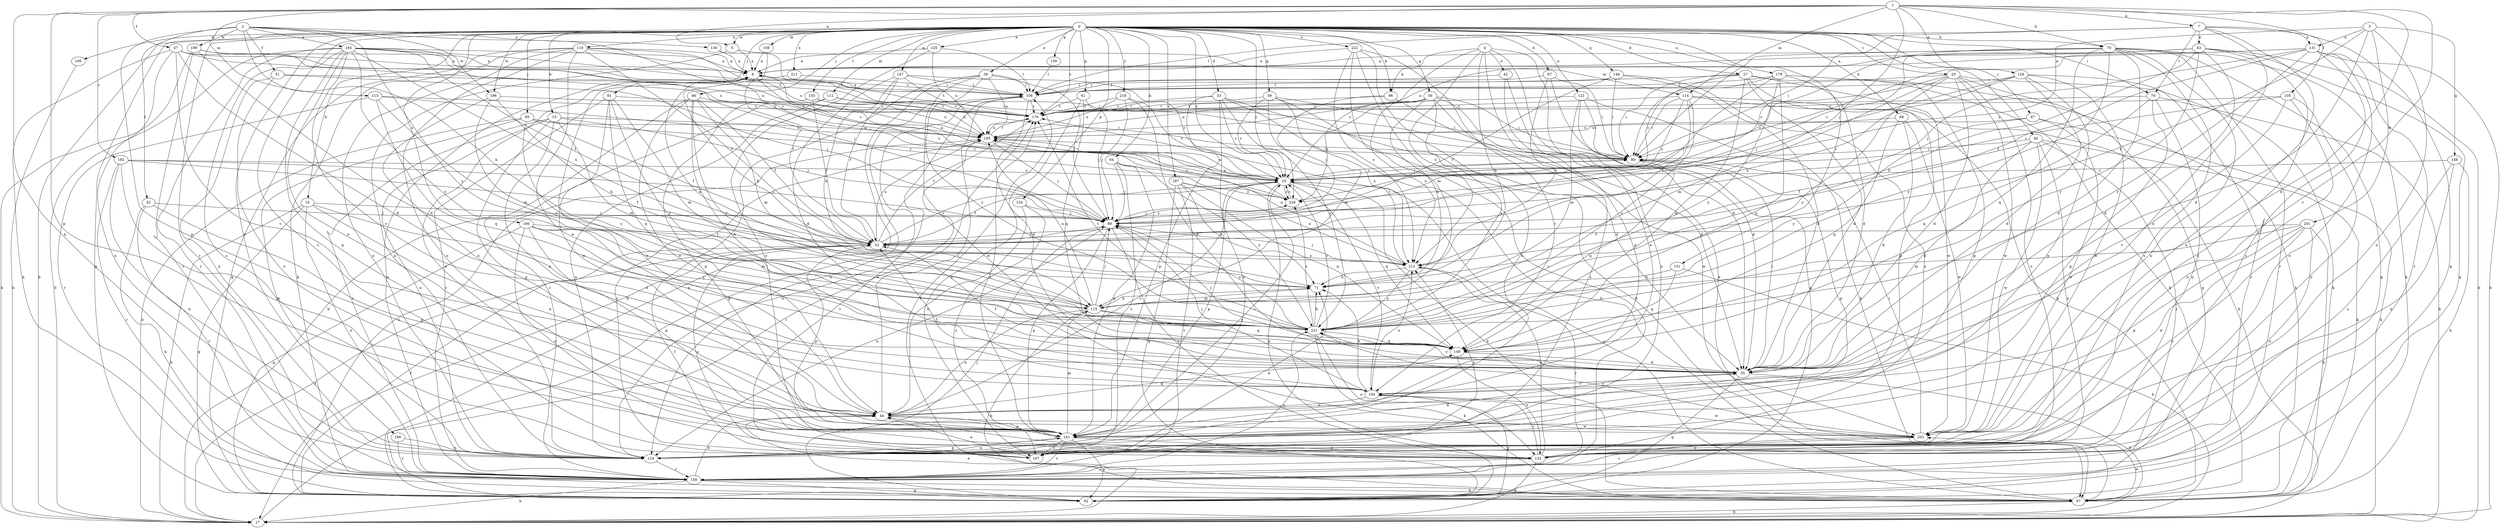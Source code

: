 strict digraph  {
0;
1;
2;
3;
4;
5;
7;
8;
10;
15;
17;
20;
25;
27;
33;
35;
39;
40;
42;
43;
44;
47;
51;
52;
53;
56;
59;
61;
62;
64;
67;
68;
70;
71;
79;
80;
81;
85;
86;
87;
89;
96;
97;
103;
105;
106;
108;
112;
113;
114;
115;
116;
120;
121;
124;
129;
130;
131;
132;
134;
139;
141;
146;
147;
148;
149;
151;
158;
167;
176;
178;
180;
184;
185;
186;
187;
192;
194;
195;
196;
199;
201;
203;
211;
212;
218;
221;
222;
229;
0 -> 5  [label=a];
0 -> 10  [label=b];
0 -> 15  [label=b];
0 -> 17  [label=b];
0 -> 20  [label=c];
0 -> 25  [label=c];
0 -> 27  [label=d];
0 -> 33  [label=d];
0 -> 39  [label=e];
0 -> 40  [label=e];
0 -> 56  [label=g];
0 -> 59  [label=g];
0 -> 61  [label=g];
0 -> 62  [label=g];
0 -> 64  [label=h];
0 -> 67  [label=h];
0 -> 68  [label=h];
0 -> 70  [label=h];
0 -> 79  [label=i];
0 -> 81  [label=j];
0 -> 85  [label=j];
0 -> 86  [label=j];
0 -> 87  [label=j];
0 -> 96  [label=k];
0 -> 103  [label=l];
0 -> 108  [label=m];
0 -> 112  [label=m];
0 -> 116  [label=n];
0 -> 120  [label=n];
0 -> 121  [label=n];
0 -> 134  [label=p];
0 -> 139  [label=p];
0 -> 146  [label=q];
0 -> 147  [label=q];
0 -> 151  [label=r];
0 -> 158  [label=r];
0 -> 167  [label=s];
0 -> 176  [label=t];
0 -> 178  [label=u];
0 -> 180  [label=u];
0 -> 186  [label=v];
0 -> 187  [label=v];
0 -> 195  [label=w];
0 -> 196  [label=w];
0 -> 211  [label=x];
0 -> 218  [label=y];
0 -> 222  [label=z];
0 -> 229  [label=z];
1 -> 5  [label=a];
1 -> 7  [label=a];
1 -> 35  [label=d];
1 -> 47  [label=f];
1 -> 70  [label=h];
1 -> 89  [label=j];
1 -> 105  [label=l];
1 -> 113  [label=m];
1 -> 114  [label=m];
1 -> 124  [label=n];
1 -> 129  [label=o];
1 -> 141  [label=p];
1 -> 192  [label=v];
1 -> 194  [label=v];
2 -> 25  [label=c];
2 -> 51  [label=f];
2 -> 52  [label=f];
2 -> 71  [label=h];
2 -> 130  [label=o];
2 -> 141  [label=p];
2 -> 184  [label=u];
2 -> 196  [label=w];
2 -> 199  [label=w];
2 -> 221  [label=y];
3 -> 35  [label=d];
3 -> 124  [label=n];
3 -> 131  [label=o];
3 -> 148  [label=q];
3 -> 201  [label=w];
3 -> 212  [label=x];
3 -> 229  [label=z];
4 -> 25  [label=c];
4 -> 35  [label=d];
4 -> 42  [label=e];
4 -> 71  [label=h];
4 -> 96  [label=k];
4 -> 97  [label=k];
4 -> 141  [label=p];
4 -> 212  [label=x];
5 -> 8  [label=a];
5 -> 114  [label=m];
5 -> 124  [label=n];
7 -> 43  [label=e];
7 -> 44  [label=e];
7 -> 62  [label=g];
7 -> 79  [label=i];
7 -> 80  [label=i];
7 -> 106  [label=l];
7 -> 124  [label=n];
7 -> 131  [label=o];
8 -> 106  [label=l];
8 -> 203  [label=w];
8 -> 229  [label=z];
10 -> 17  [label=b];
10 -> 35  [label=d];
10 -> 44  [label=e];
10 -> 62  [label=g];
10 -> 89  [label=j];
10 -> 124  [label=n];
15 -> 44  [label=e];
15 -> 89  [label=j];
15 -> 115  [label=m];
15 -> 124  [label=n];
15 -> 141  [label=p];
15 -> 158  [label=r];
15 -> 185  [label=u];
17 -> 53  [label=f];
17 -> 176  [label=t];
20 -> 25  [label=c];
20 -> 35  [label=d];
20 -> 62  [label=g];
20 -> 97  [label=k];
20 -> 106  [label=l];
20 -> 115  [label=m];
20 -> 132  [label=o];
20 -> 203  [label=w];
20 -> 221  [label=y];
25 -> 8  [label=a];
25 -> 53  [label=f];
25 -> 62  [label=g];
25 -> 80  [label=i];
25 -> 97  [label=k];
25 -> 141  [label=p];
25 -> 149  [label=q];
25 -> 185  [label=u];
25 -> 194  [label=v];
25 -> 229  [label=z];
27 -> 25  [label=c];
27 -> 35  [label=d];
27 -> 80  [label=i];
27 -> 97  [label=k];
27 -> 106  [label=l];
27 -> 141  [label=p];
27 -> 149  [label=q];
27 -> 203  [label=w];
33 -> 25  [label=c];
33 -> 35  [label=d];
33 -> 97  [label=k];
33 -> 124  [label=n];
33 -> 141  [label=p];
33 -> 176  [label=t];
33 -> 221  [label=y];
35 -> 17  [label=b];
35 -> 53  [label=f];
35 -> 62  [label=g];
35 -> 80  [label=i];
35 -> 194  [label=v];
35 -> 221  [label=y];
39 -> 17  [label=b];
39 -> 62  [label=g];
39 -> 89  [label=j];
39 -> 106  [label=l];
39 -> 185  [label=u];
39 -> 203  [label=w];
39 -> 221  [label=y];
40 -> 35  [label=d];
40 -> 53  [label=f];
40 -> 80  [label=i];
40 -> 97  [label=k];
40 -> 132  [label=o];
40 -> 158  [label=r];
40 -> 203  [label=w];
42 -> 44  [label=e];
42 -> 106  [label=l];
42 -> 124  [label=n];
43 -> 8  [label=a];
43 -> 17  [label=b];
43 -> 25  [label=c];
43 -> 35  [label=d];
43 -> 62  [label=g];
43 -> 71  [label=h];
43 -> 167  [label=s];
43 -> 185  [label=u];
43 -> 221  [label=y];
44 -> 25  [label=c];
44 -> 106  [label=l];
44 -> 141  [label=p];
44 -> 149  [label=q];
44 -> 203  [label=w];
47 -> 8  [label=a];
47 -> 35  [label=d];
47 -> 97  [label=k];
47 -> 124  [label=n];
47 -> 176  [label=t];
47 -> 185  [label=u];
47 -> 194  [label=v];
51 -> 89  [label=j];
51 -> 106  [label=l];
51 -> 124  [label=n];
51 -> 132  [label=o];
52 -> 89  [label=j];
52 -> 97  [label=k];
52 -> 141  [label=p];
52 -> 158  [label=r];
53 -> 25  [label=c];
53 -> 141  [label=p];
53 -> 167  [label=s];
53 -> 176  [label=t];
53 -> 185  [label=u];
53 -> 212  [label=x];
56 -> 71  [label=h];
56 -> 80  [label=i];
56 -> 167  [label=s];
56 -> 176  [label=t];
56 -> 185  [label=u];
56 -> 203  [label=w];
56 -> 212  [label=x];
56 -> 221  [label=y];
56 -> 229  [label=z];
59 -> 25  [label=c];
59 -> 80  [label=i];
59 -> 97  [label=k];
59 -> 115  [label=m];
59 -> 176  [label=t];
59 -> 212  [label=x];
61 -> 89  [label=j];
61 -> 149  [label=q];
61 -> 167  [label=s];
61 -> 176  [label=t];
62 -> 53  [label=f];
62 -> 89  [label=j];
62 -> 185  [label=u];
64 -> 25  [label=c];
64 -> 89  [label=j];
64 -> 141  [label=p];
64 -> 167  [label=s];
64 -> 221  [label=y];
67 -> 62  [label=g];
67 -> 80  [label=i];
67 -> 106  [label=l];
67 -> 212  [label=x];
68 -> 35  [label=d];
68 -> 149  [label=q];
68 -> 185  [label=u];
68 -> 203  [label=w];
70 -> 8  [label=a];
70 -> 25  [label=c];
70 -> 35  [label=d];
70 -> 62  [label=g];
70 -> 80  [label=i];
70 -> 97  [label=k];
70 -> 124  [label=n];
70 -> 149  [label=q];
70 -> 158  [label=r];
70 -> 167  [label=s];
70 -> 221  [label=y];
71 -> 115  [label=m];
79 -> 17  [label=b];
79 -> 132  [label=o];
79 -> 141  [label=p];
79 -> 149  [label=q];
79 -> 176  [label=t];
80 -> 25  [label=c];
80 -> 141  [label=p];
80 -> 149  [label=q];
81 -> 44  [label=e];
81 -> 115  [label=m];
81 -> 149  [label=q];
81 -> 158  [label=r];
81 -> 176  [label=t];
81 -> 221  [label=y];
85 -> 17  [label=b];
85 -> 25  [label=c];
85 -> 53  [label=f];
85 -> 158  [label=r];
85 -> 185  [label=u];
85 -> 221  [label=y];
86 -> 35  [label=d];
86 -> 44  [label=e];
86 -> 53  [label=f];
86 -> 115  [label=m];
86 -> 158  [label=r];
86 -> 176  [label=t];
86 -> 221  [label=y];
87 -> 17  [label=b];
87 -> 185  [label=u];
87 -> 203  [label=w];
87 -> 221  [label=y];
89 -> 53  [label=f];
89 -> 124  [label=n];
89 -> 132  [label=o];
89 -> 141  [label=p];
89 -> 221  [label=y];
89 -> 229  [label=z];
96 -> 35  [label=d];
96 -> 89  [label=j];
96 -> 176  [label=t];
97 -> 17  [label=b];
97 -> 25  [label=c];
97 -> 44  [label=e];
97 -> 106  [label=l];
97 -> 203  [label=w];
103 -> 53  [label=f];
103 -> 80  [label=i];
103 -> 141  [label=p];
103 -> 176  [label=t];
103 -> 185  [label=u];
105 -> 25  [label=c];
105 -> 124  [label=n];
105 -> 132  [label=o];
105 -> 176  [label=t];
105 -> 194  [label=v];
106 -> 8  [label=a];
106 -> 35  [label=d];
106 -> 62  [label=g];
106 -> 124  [label=n];
106 -> 167  [label=s];
106 -> 176  [label=t];
108 -> 8  [label=a];
108 -> 53  [label=f];
112 -> 17  [label=b];
112 -> 124  [label=n];
112 -> 176  [label=t];
112 -> 185  [label=u];
113 -> 115  [label=m];
113 -> 149  [label=q];
113 -> 158  [label=r];
113 -> 176  [label=t];
113 -> 229  [label=z];
114 -> 17  [label=b];
114 -> 53  [label=f];
114 -> 80  [label=i];
114 -> 97  [label=k];
114 -> 176  [label=t];
114 -> 221  [label=y];
114 -> 229  [label=z];
115 -> 8  [label=a];
115 -> 17  [label=b];
115 -> 44  [label=e];
115 -> 71  [label=h];
115 -> 89  [label=j];
115 -> 149  [label=q];
115 -> 185  [label=u];
115 -> 221  [label=y];
116 -> 8  [label=a];
116 -> 25  [label=c];
116 -> 44  [label=e];
116 -> 53  [label=f];
116 -> 62  [label=g];
116 -> 97  [label=k];
116 -> 124  [label=n];
116 -> 132  [label=o];
116 -> 185  [label=u];
120 -> 8  [label=a];
120 -> 106  [label=l];
120 -> 132  [label=o];
120 -> 185  [label=u];
121 -> 35  [label=d];
121 -> 80  [label=i];
121 -> 97  [label=k];
121 -> 115  [label=m];
121 -> 176  [label=t];
124 -> 8  [label=a];
124 -> 141  [label=p];
124 -> 158  [label=r];
129 -> 35  [label=d];
129 -> 89  [label=j];
129 -> 106  [label=l];
129 -> 141  [label=p];
129 -> 158  [label=r];
129 -> 203  [label=w];
129 -> 212  [label=x];
130 -> 8  [label=a];
130 -> 80  [label=i];
131 -> 8  [label=a];
131 -> 17  [label=b];
131 -> 53  [label=f];
131 -> 80  [label=i];
131 -> 89  [label=j];
131 -> 132  [label=o];
131 -> 158  [label=r];
131 -> 167  [label=s];
131 -> 221  [label=y];
132 -> 17  [label=b];
132 -> 44  [label=e];
132 -> 158  [label=r];
132 -> 194  [label=v];
132 -> 212  [label=x];
134 -> 44  [label=e];
134 -> 89  [label=j];
134 -> 167  [label=s];
139 -> 106  [label=l];
141 -> 25  [label=c];
141 -> 35  [label=d];
141 -> 62  [label=g];
141 -> 115  [label=m];
141 -> 124  [label=n];
141 -> 132  [label=o];
141 -> 158  [label=r];
141 -> 167  [label=s];
141 -> 176  [label=t];
146 -> 35  [label=d];
146 -> 53  [label=f];
146 -> 80  [label=i];
146 -> 106  [label=l];
146 -> 132  [label=o];
147 -> 25  [label=c];
147 -> 35  [label=d];
147 -> 53  [label=f];
147 -> 71  [label=h];
147 -> 106  [label=l];
147 -> 176  [label=t];
148 -> 25  [label=c];
148 -> 97  [label=k];
148 -> 124  [label=n];
148 -> 167  [label=s];
149 -> 35  [label=d];
149 -> 89  [label=j];
149 -> 132  [label=o];
151 -> 17  [label=b];
151 -> 71  [label=h];
151 -> 149  [label=q];
158 -> 8  [label=a];
158 -> 17  [label=b];
158 -> 44  [label=e];
158 -> 62  [label=g];
158 -> 97  [label=k];
158 -> 221  [label=y];
167 -> 44  [label=e];
167 -> 53  [label=f];
167 -> 71  [label=h];
167 -> 212  [label=x];
176 -> 185  [label=u];
178 -> 35  [label=d];
178 -> 80  [label=i];
178 -> 89  [label=j];
178 -> 97  [label=k];
178 -> 106  [label=l];
178 -> 141  [label=p];
178 -> 149  [label=q];
178 -> 221  [label=y];
180 -> 53  [label=f];
180 -> 62  [label=g];
180 -> 115  [label=m];
180 -> 132  [label=o];
180 -> 141  [label=p];
180 -> 194  [label=v];
180 -> 221  [label=y];
184 -> 8  [label=a];
184 -> 17  [label=b];
184 -> 44  [label=e];
184 -> 53  [label=f];
184 -> 80  [label=i];
184 -> 89  [label=j];
184 -> 106  [label=l];
184 -> 141  [label=p];
184 -> 158  [label=r];
184 -> 167  [label=s];
184 -> 194  [label=v];
184 -> 212  [label=x];
184 -> 221  [label=y];
185 -> 80  [label=i];
185 -> 89  [label=j];
185 -> 124  [label=n];
185 -> 167  [label=s];
185 -> 176  [label=t];
186 -> 124  [label=n];
186 -> 158  [label=r];
187 -> 62  [label=g];
187 -> 71  [label=h];
187 -> 149  [label=q];
187 -> 158  [label=r];
187 -> 212  [label=x];
187 -> 229  [label=z];
192 -> 25  [label=c];
192 -> 53  [label=f];
192 -> 89  [label=j];
192 -> 124  [label=n];
192 -> 141  [label=p];
192 -> 158  [label=r];
194 -> 44  [label=e];
194 -> 53  [label=f];
194 -> 62  [label=g];
194 -> 71  [label=h];
194 -> 89  [label=j];
194 -> 203  [label=w];
194 -> 212  [label=x];
195 -> 17  [label=b];
196 -> 44  [label=e];
196 -> 71  [label=h];
196 -> 176  [label=t];
196 -> 221  [label=y];
199 -> 8  [label=a];
199 -> 17  [label=b];
199 -> 35  [label=d];
199 -> 158  [label=r];
199 -> 185  [label=u];
201 -> 53  [label=f];
201 -> 97  [label=k];
201 -> 115  [label=m];
201 -> 124  [label=n];
201 -> 132  [label=o];
201 -> 141  [label=p];
201 -> 203  [label=w];
203 -> 80  [label=i];
203 -> 132  [label=o];
203 -> 158  [label=r];
203 -> 221  [label=y];
211 -> 71  [label=h];
211 -> 106  [label=l];
212 -> 71  [label=h];
212 -> 89  [label=j];
212 -> 158  [label=r];
212 -> 176  [label=t];
212 -> 185  [label=u];
212 -> 221  [label=y];
218 -> 25  [label=c];
218 -> 35  [label=d];
218 -> 89  [label=j];
218 -> 176  [label=t];
218 -> 185  [label=u];
221 -> 25  [label=c];
221 -> 71  [label=h];
221 -> 97  [label=k];
221 -> 132  [label=o];
221 -> 149  [label=q];
221 -> 176  [label=t];
221 -> 229  [label=z];
222 -> 8  [label=a];
222 -> 115  [label=m];
222 -> 124  [label=n];
222 -> 158  [label=r];
222 -> 194  [label=v];
222 -> 212  [label=x];
229 -> 25  [label=c];
229 -> 89  [label=j];
229 -> 185  [label=u];
}
